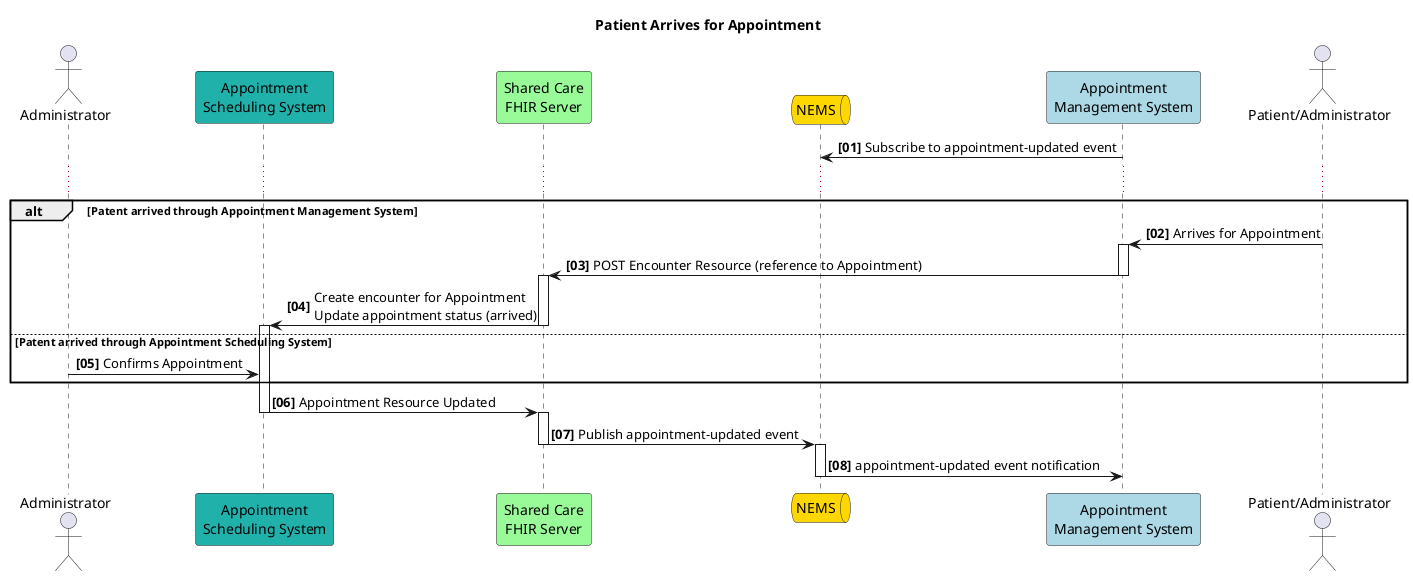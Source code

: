 @startuml
'https://plantuml.com/sequence-diagram

autonumber "<b>[00]"

actor "Administrator" as admin
Participant "Appointment\nScheduling System" as s #LightSeaGreen
Participant "Shared Care\nFHIR Server" as fhir #palegreen
queue "NEMS" as n #gold
Participant "Appointment\nManagement System" as p #lightblue
actor "Patient/Administrator" as pat

title "Patient Arrives for Appointment"
p -> n: Subscribe to appointment-updated event
...

alt Patent arrived through Appointment Management System
    pat -> p ++ : Arrives for Appointment
    p -> fhir --++ : POST Encounter Resource (reference to Appointment)
    fhir -> s --++ : Create encounter for Appointment\nUpdate appointment status (arrived)
else Patent arrived through Appointment Scheduling System
    admin -> s : Confirms Appointment
end

s -> fhir --++ : Appointment Resource Updated
fhir -> n --++ : Publish appointment-updated event
n-> p -- : appointment-updated event notification
@enduml

